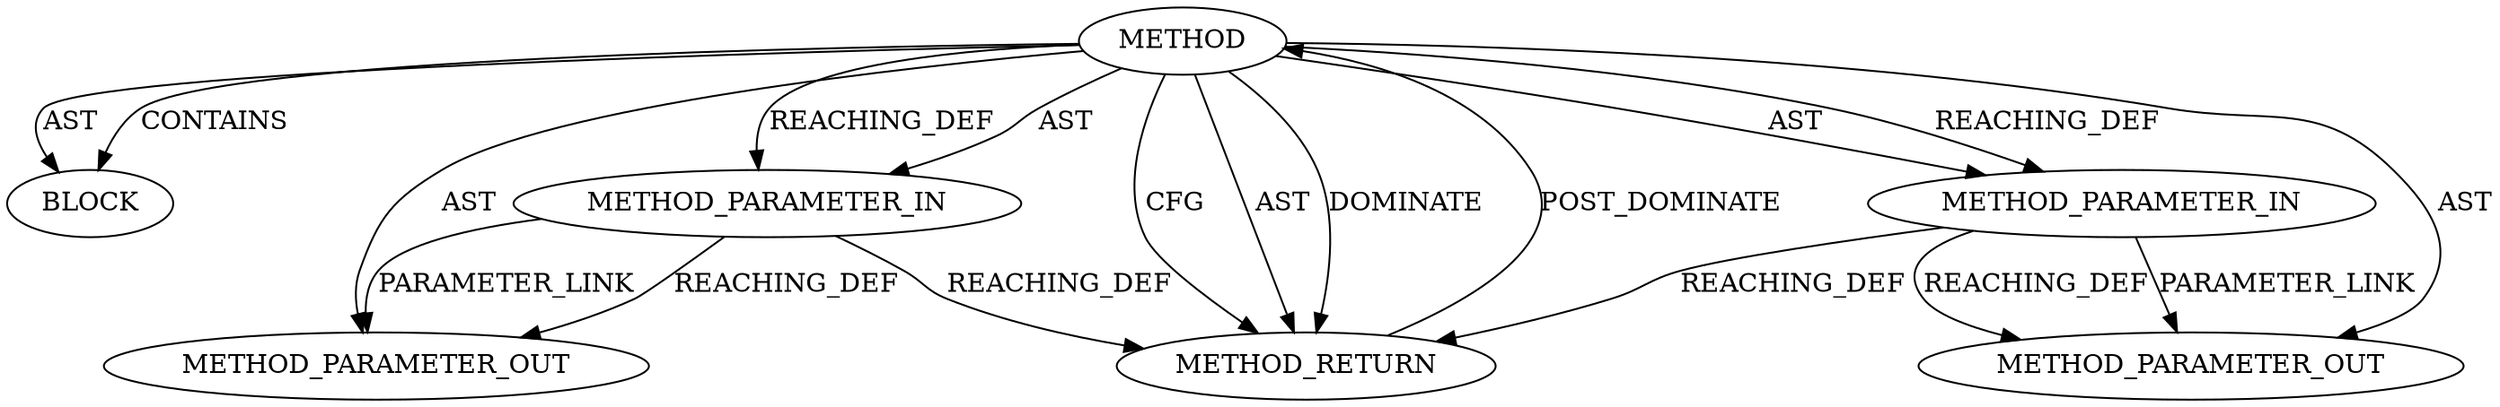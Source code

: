 digraph {
  25620 [label=BLOCK ORDER=1 ARGUMENT_INDEX=1 CODE="<empty>" TYPE_FULL_NAME="ANY"]
  25617 [label=METHOD AST_PARENT_TYPE="NAMESPACE_BLOCK" AST_PARENT_FULL_NAME="<global>" ORDER=0 CODE="<empty>" FULL_NAME="BIO_get_cipher_ctx" IS_EXTERNAL=true FILENAME="<empty>" SIGNATURE="" NAME="BIO_get_cipher_ctx"]
  27250 [label=METHOD_PARAMETER_OUT ORDER=2 CODE="p2" IS_VARIADIC=false TYPE_FULL_NAME="ANY" EVALUATION_STRATEGY="BY_VALUE" INDEX=2 NAME="p2"]
  25619 [label=METHOD_PARAMETER_IN ORDER=2 CODE="p2" IS_VARIADIC=false TYPE_FULL_NAME="ANY" EVALUATION_STRATEGY="BY_VALUE" INDEX=2 NAME="p2"]
  25621 [label=METHOD_RETURN ORDER=2 CODE="RET" TYPE_FULL_NAME="ANY" EVALUATION_STRATEGY="BY_VALUE"]
  27249 [label=METHOD_PARAMETER_OUT ORDER=1 CODE="p1" IS_VARIADIC=false TYPE_FULL_NAME="ANY" EVALUATION_STRATEGY="BY_VALUE" INDEX=1 NAME="p1"]
  25618 [label=METHOD_PARAMETER_IN ORDER=1 CODE="p1" IS_VARIADIC=false TYPE_FULL_NAME="ANY" EVALUATION_STRATEGY="BY_VALUE" INDEX=1 NAME="p1"]
  25617 -> 27250 [label=AST ]
  25619 -> 27250 [label=PARAMETER_LINK ]
  25618 -> 25621 [label=REACHING_DEF VARIABLE="p1"]
  25619 -> 27250 [label=REACHING_DEF VARIABLE="p2"]
  25617 -> 25620 [label=AST ]
  25617 -> 25619 [label=REACHING_DEF VARIABLE=""]
  25621 -> 25617 [label=POST_DOMINATE ]
  25617 -> 25619 [label=AST ]
  25617 -> 25621 [label=CFG ]
  25618 -> 27249 [label=REACHING_DEF VARIABLE="p1"]
  25617 -> 25618 [label=AST ]
  25617 -> 25618 [label=REACHING_DEF VARIABLE=""]
  25617 -> 27249 [label=AST ]
  25617 -> 25620 [label=CONTAINS ]
  25618 -> 27249 [label=PARAMETER_LINK ]
  25617 -> 25621 [label=AST ]
  25617 -> 25621 [label=DOMINATE ]
  25619 -> 25621 [label=REACHING_DEF VARIABLE="p2"]
}

